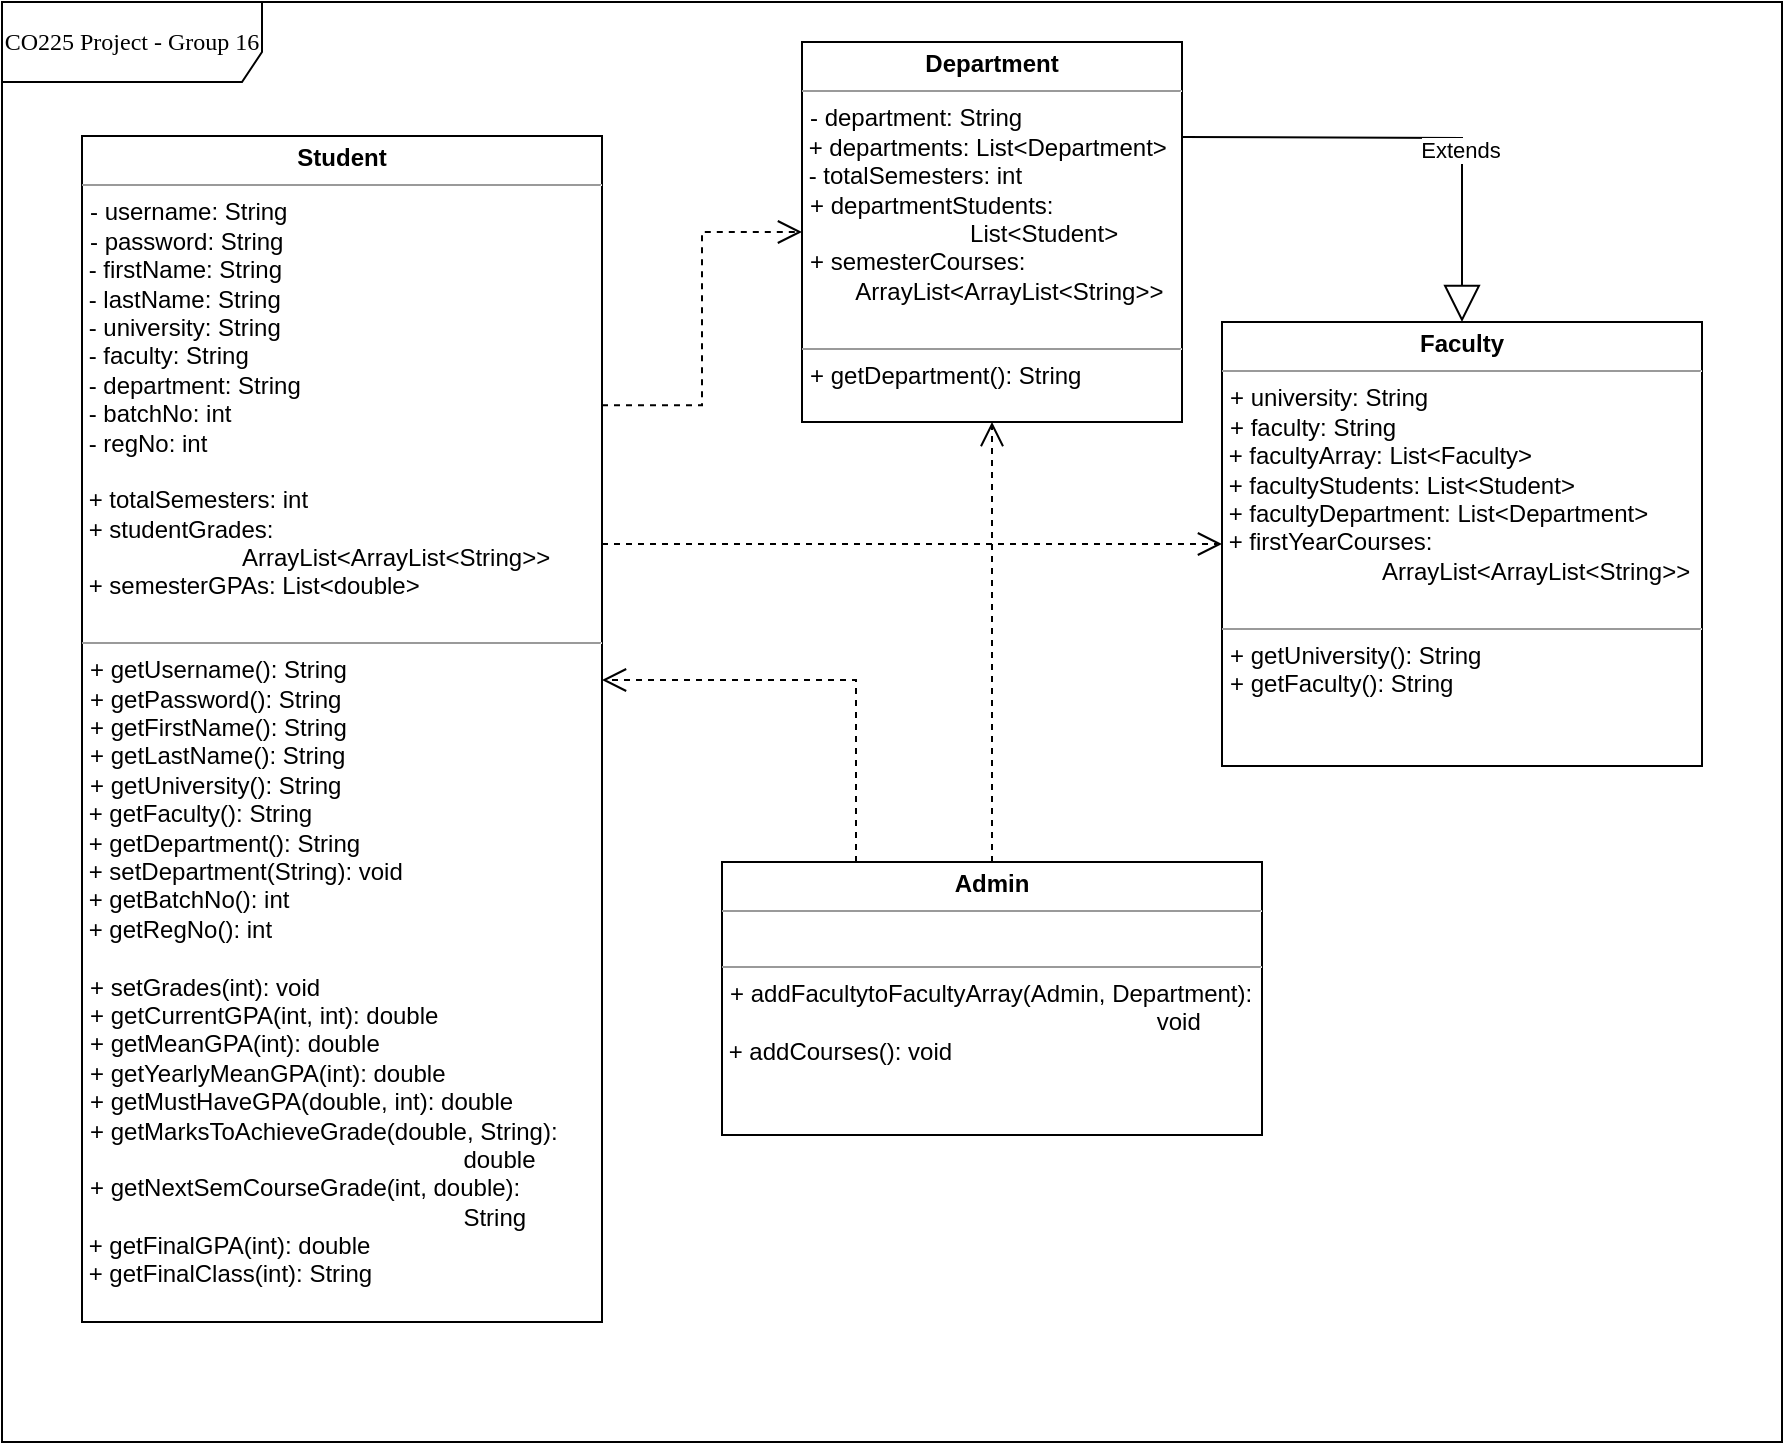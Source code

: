 <mxfile version="16.5.1" type="device"><diagram name="Page-1" id="c4acf3e9-155e-7222-9cf6-157b1a14988f"><mxGraphModel dx="1038" dy="649" grid="1" gridSize="10" guides="1" tooltips="1" connect="1" arrows="1" fold="1" page="1" pageScale="1" pageWidth="850" pageHeight="1100" background="none" math="0" shadow="0"><root><mxCell id="0"/><mxCell id="1" parent="0"/><mxCell id="17acba5748e5396b-1" value="&lt;font style=&quot;font-size: 12px&quot;&gt;CO225 Project - Group 16&lt;/font&gt;" style="shape=umlFrame;whiteSpace=wrap;html=1;rounded=0;shadow=0;comic=0;labelBackgroundColor=none;strokeWidth=1;fontFamily=Verdana;fontSize=10;align=center;width=130;height=40;" parent="1" vertex="1"><mxGeometry x="20" y="20" width="890" height="720" as="geometry"/></mxCell><mxCell id="5d2195bd80daf111-38" style="edgeStyle=orthogonalEdgeStyle;rounded=0;html=1;dashed=1;labelBackgroundColor=none;startFill=0;endArrow=open;endFill=0;endSize=10;fontFamily=Verdana;fontSize=10;entryX=0.5;entryY=0;entryDx=0;entryDy=0;" parent="1" edge="1"><mxGeometry relative="1" as="geometry"><Array as="points"><mxPoint x="510" y="721"/></Array><mxPoint x="650" y="721" as="sourcePoint"/></mxGeometry></mxCell><mxCell id="5d2195bd80daf111-41" style="edgeStyle=orthogonalEdgeStyle;rounded=0;html=1;dashed=1;labelBackgroundColor=none;startFill=0;endArrow=open;endFill=0;endSize=10;fontFamily=Verdana;fontSize=10;" parent="1" edge="1"><mxGeometry relative="1" as="geometry"><Array as="points"/><mxPoint x="730" y="603" as="sourcePoint"/></mxGeometry></mxCell><mxCell id="5d2195bd80daf111-35" style="edgeStyle=orthogonalEdgeStyle;rounded=0;html=1;dashed=1;labelBackgroundColor=none;startFill=0;endArrow=open;endFill=0;endSize=10;fontFamily=Verdana;fontSize=10;exitX=1.009;exitY=0.361;exitDx=0;exitDy=0;exitPerimeter=0;" parent="1" edge="1"><mxGeometry relative="1" as="geometry"><Array as="points"><mxPoint x="630" y="874"/><mxPoint x="630" y="905"/></Array><mxPoint x="670" y="905" as="targetPoint"/></mxGeometry></mxCell><mxCell id="5d2195bd80daf111-36" style="edgeStyle=orthogonalEdgeStyle;rounded=0;html=1;dashed=1;labelBackgroundColor=none;startFill=0;endArrow=open;endFill=0;endSize=10;fontFamily=Verdana;fontSize=10;exitX=0.5;exitY=0;exitDx=0;exitDy=0;entryX=0.5;entryY=1;entryDx=0;entryDy=0;" parent="1" source="5d2195bd80daf111-19" target="5d2195bd80daf111-15" edge="1"><mxGeometry relative="1" as="geometry"><Array as="points"><mxPoint x="515" y="380"/><mxPoint x="515" y="380"/></Array><mxPoint x="490.0" y="520" as="targetPoint"/></mxGeometry></mxCell><mxCell id="5d2195bd80daf111-10" value="&lt;p style=&quot;margin: 0px ; margin-top: 4px ; text-align: center&quot;&gt;&lt;b&gt;Faculty&lt;/b&gt;&lt;/p&gt;&lt;hr size=&quot;1&quot;&gt;&lt;p style=&quot;margin: 0px ; margin-left: 4px&quot;&gt;+ university: String&lt;br&gt;+ faculty: String&lt;/p&gt;&amp;nbsp;+ facultyArray:&amp;nbsp;List&amp;lt;Faculty&amp;gt;&lt;br&gt;&amp;nbsp;+ facultyStudents:&amp;nbsp;List&amp;lt;Student&amp;gt;&lt;br&gt;&amp;nbsp;+ facultyDepartment:&amp;nbsp;List&amp;lt;Department&amp;gt;&lt;br&gt;&amp;nbsp;+ firstYearCourses:&lt;br&gt;&lt;span style=&quot;white-space: pre&quot;&gt;&#9;&lt;/span&gt;&lt;span style=&quot;white-space: pre&quot;&gt;&#9;&lt;/span&gt;&lt;span style=&quot;white-space: pre&quot;&gt;&#9;&lt;/span&gt;ArrayList&amp;lt;ArrayList&amp;lt;String&amp;gt;&amp;gt;&lt;br&gt;&lt;br&gt;&lt;hr size=&quot;1&quot;&gt;&lt;p style=&quot;margin: 0px ; margin-left: 4px&quot;&gt;+ getUniversity(): String&lt;br&gt;+ getFaculty(): String&lt;/p&gt;" style="verticalAlign=top;align=left;overflow=fill;fontSize=12;fontFamily=Helvetica;html=1;rounded=0;shadow=0;comic=0;labelBackgroundColor=none;strokeWidth=1" parent="1" vertex="1"><mxGeometry x="630" y="180" width="240" height="222" as="geometry"/></mxCell><mxCell id="5d2195bd80daf111-26" style="edgeStyle=orthogonalEdgeStyle;rounded=0;html=1;dashed=1;labelBackgroundColor=none;startFill=0;endArrow=open;endFill=0;endSize=10;fontFamily=Verdana;fontSize=10;exitX=1;exitY=0.227;exitDx=0;exitDy=0;exitPerimeter=0;entryX=0;entryY=0.5;entryDx=0;entryDy=0;" parent="1" source="5d2195bd80daf111-18" target="5d2195bd80daf111-15" edge="1"><mxGeometry relative="1" as="geometry"><Array as="points"/><mxPoint x="685" y="300" as="targetPoint"/></mxGeometry></mxCell><mxCell id="5d2195bd80daf111-15" value="&lt;p style=&quot;margin: 0px ; margin-top: 4px ; text-align: center&quot;&gt;&lt;b&gt;Department&lt;/b&gt;&lt;/p&gt;&lt;hr size=&quot;1&quot;&gt;&lt;p style=&quot;margin: 0px ; margin-left: 4px&quot;&gt;- department: String&lt;/p&gt;&amp;nbsp;+ departments: List&amp;lt;Department&amp;gt;&lt;br&gt;&amp;nbsp;- totalSemesters: int&lt;p style=&quot;margin: 0px ; margin-left: 4px&quot;&gt;+ departmentStudents:&amp;nbsp;&lt;/p&gt;&lt;p style=&quot;margin: 0px ; margin-left: 4px&quot;&gt;&lt;span&gt;&#9;&lt;/span&gt;&lt;span&gt;&#9;&lt;/span&gt;&lt;span style=&quot;white-space: pre&quot;&gt;&#9;&lt;/span&gt;&lt;span style=&quot;white-space: pre&quot;&gt;&#9;&lt;/span&gt;&lt;span style=&quot;white-space: pre&quot;&gt;&#9;&lt;/span&gt;List&amp;lt;Student&amp;gt;&lt;br&gt;+ semesterCourses:&amp;nbsp;&lt;/p&gt;&lt;p style=&quot;margin: 0px ; margin-left: 4px&quot;&gt;&lt;/p&gt;&lt;span style=&quot;white-space: pre&quot;&gt;&#9;&lt;/span&gt;ArrayList&amp;lt;ArrayList&amp;lt;String&amp;gt;&amp;gt;&lt;p style=&quot;margin: 0px ; margin-left: 4px&quot;&gt;&lt;br&gt;&lt;/p&gt;&lt;hr size=&quot;1&quot;&gt;&lt;p style=&quot;margin: 0px ; margin-left: 4px&quot;&gt;+ getDepartment(): String&lt;/p&gt;&lt;p style=&quot;margin: 0px ; margin-left: 4px&quot;&gt;&lt;br&gt;&lt;/p&gt;" style="verticalAlign=top;align=left;overflow=fill;fontSize=12;fontFamily=Helvetica;html=1;rounded=0;shadow=0;comic=0;labelBackgroundColor=none;strokeWidth=1" parent="1" vertex="1"><mxGeometry x="420" y="40" width="190" height="190" as="geometry"/></mxCell><mxCell id="5d2195bd80daf111-18" value="&lt;p style=&quot;margin: 0px ; margin-top: 4px ; text-align: center&quot;&gt;&lt;b&gt;Student&lt;/b&gt;&lt;/p&gt;&lt;hr size=&quot;1&quot;&gt;&lt;p style=&quot;margin: 0px ; margin-left: 4px&quot;&gt;- username: String&lt;br&gt;- password: String&amp;nbsp;&lt;/p&gt;&amp;nbsp;- firstName: String&lt;br&gt;&amp;nbsp;- lastName: String&lt;br&gt;&amp;nbsp;- university: String&lt;br&gt;&amp;nbsp;- faculty: String&lt;br&gt;&amp;nbsp;- department: String&lt;br&gt;&amp;nbsp;- batchNo: int&lt;br&gt;&amp;nbsp;- regNo: int&lt;br&gt;&lt;br&gt;&amp;nbsp;+ totalSemesters: int&lt;br&gt;&amp;nbsp;+ studentGrades: &lt;br&gt;&lt;span&gt;&#9;&lt;/span&gt;&lt;span&gt;&#9;&lt;/span&gt;&lt;span&gt;&#9;&lt;/span&gt;&lt;span style=&quot;white-space: pre&quot;&gt;&#9;&lt;/span&gt;&lt;span style=&quot;white-space: pre&quot;&gt;&#9;&lt;/span&gt;&lt;span style=&quot;white-space: pre&quot;&gt;&#9;&lt;/span&gt;ArrayList&amp;lt;ArrayList&amp;lt;String&amp;gt;&amp;gt; &lt;br&gt;&amp;nbsp;+ semesterGPAs: List&amp;lt;double&amp;gt;&lt;br&gt;&lt;br&gt;&lt;hr size=&quot;1&quot;&gt;&lt;p style=&quot;margin: 0px ; margin-left: 4px&quot;&gt;+ getUsername(): String&lt;/p&gt;&lt;p style=&quot;margin: 0px ; margin-left: 4px&quot;&gt;+ getPassword(): String&lt;br&gt;&lt;/p&gt;&lt;p style=&quot;margin: 0px ; margin-left: 4px&quot;&gt;+ getFirstName(): String&lt;br&gt;&lt;/p&gt;&lt;p style=&quot;margin: 0px ; margin-left: 4px&quot;&gt;+ getLastName(): String&lt;br&gt;&lt;/p&gt;&lt;p style=&quot;margin: 0px ; margin-left: 4px&quot;&gt;+ getUniversity(): String&lt;br&gt;&lt;/p&gt;&amp;nbsp;+ getFaculty(): String&lt;br&gt;&amp;nbsp;+ getDepartment(): String&lt;br&gt;&amp;nbsp;+ setDepartment(String): void&lt;br&gt;&amp;nbsp;+ getBatchNo(): int&lt;br&gt;&amp;nbsp;+ getRegNo(): int&lt;br&gt;&lt;br&gt;&lt;p style=&quot;margin: 0px ; margin-left: 4px&quot;&gt;+ setGrades(int): void&lt;/p&gt;&lt;p style=&quot;margin: 0px ; margin-left: 4px&quot;&gt;+ getCurrentGPA(int, int): double&lt;br&gt;&lt;/p&gt;&lt;p style=&quot;margin: 0px ; margin-left: 4px&quot;&gt;+ getMeanGPA(int): double&lt;/p&gt;&lt;p style=&quot;margin: 0px ; margin-left: 4px&quot;&gt;+ getYearlyMeanGPA(int): double&lt;br&gt;+ getMustHaveGPA(double, int): double&lt;/p&gt;&lt;p style=&quot;margin: 0px ; margin-left: 4px&quot;&gt;+ getMarksToAchieveGrade(double, String):&amp;nbsp;&lt;/p&gt;&lt;p style=&quot;margin: 0px ; margin-left: 4px&quot;&gt;&lt;span&gt;&#9;&lt;/span&gt;&lt;span&gt;&#9;&lt;/span&gt;&lt;span&gt;&#9;&lt;span&gt;&#9;&lt;/span&gt;&lt;span&gt;&#9;&lt;/span&gt;&lt;span&gt;&#9;&lt;/span&gt;&lt;span&gt;&#9;&lt;/span&gt;&lt;/span&gt;&lt;span&gt;&#9;&lt;/span&gt;&lt;span&gt;&#9;&lt;/span&gt;&lt;span&gt;&#9;&lt;/span&gt;&lt;span&gt;&#9;&lt;/span&gt;&lt;span&gt;&#9;&lt;/span&gt;&lt;span&gt;&#9;&lt;/span&gt;&lt;span&gt;&#9;&lt;/span&gt;&lt;span&gt;&#9;&lt;/span&gt;&lt;span style=&quot;white-space: pre&quot;&gt;&#9;&lt;/span&gt;&lt;span style=&quot;white-space: pre&quot;&gt;&#9;&lt;/span&gt;&lt;span style=&quot;white-space: pre&quot;&gt;&#9;&lt;/span&gt;&lt;span style=&quot;white-space: pre&quot;&gt;&#9;&lt;/span&gt;&lt;span style=&quot;white-space: pre&quot;&gt;&#9;&lt;/span&gt;&lt;span style=&quot;white-space: pre&quot;&gt;&#9;&lt;/span&gt;&lt;span style=&quot;white-space: pre&quot;&gt;&#9;&lt;/span&gt;double&lt;br&gt;&lt;/p&gt;&lt;p style=&quot;margin: 0px ; margin-left: 4px&quot;&gt;+ getNextSemCourseGrade(int, double):&amp;nbsp;&lt;/p&gt;&lt;p style=&quot;margin: 0px ; margin-left: 4px&quot;&gt;&lt;span&gt;&#9;&lt;/span&gt;&lt;span&gt;&#9;&lt;/span&gt;&lt;span&gt;&#9;&lt;span&gt;&#9;&lt;/span&gt;&lt;span&gt;&#9;&lt;/span&gt;&lt;span&gt;&#9;&lt;/span&gt;&lt;span&gt;&#9;&lt;/span&gt;&lt;/span&gt;&lt;span&gt;&#9;&lt;/span&gt;&lt;span&gt;&#9;&lt;/span&gt;&lt;span&gt;&#9;&lt;/span&gt;&lt;span&gt;&#9;&lt;/span&gt;&lt;span&gt;&#9;&lt;/span&gt;&lt;span&gt;&#9;&lt;/span&gt;&lt;span&gt;&#9;&lt;/span&gt;&lt;span&gt;&#9;&lt;/span&gt;&lt;span style=&quot;white-space: pre&quot;&gt;&#9;&lt;/span&gt;&lt;span style=&quot;white-space: pre&quot;&gt;&#9;&lt;/span&gt;&lt;span style=&quot;white-space: pre&quot;&gt;&#9;&lt;/span&gt;&lt;span style=&quot;white-space: pre&quot;&gt;&#9;&lt;/span&gt;&lt;span style=&quot;white-space: pre&quot;&gt;&#9;&lt;/span&gt;&lt;span style=&quot;white-space: pre&quot;&gt;&#9;&lt;/span&gt;&lt;span style=&quot;white-space: pre&quot;&gt;&#9;&lt;/span&gt;String&lt;br&gt;&lt;/p&gt;&amp;nbsp;+ getFinalGPA(int): double&lt;br&gt;&amp;nbsp;+ getFinalClass(int): String" style="verticalAlign=top;align=left;overflow=fill;fontSize=12;fontFamily=Helvetica;html=1;rounded=0;shadow=0;comic=0;labelBackgroundColor=none;strokeWidth=1" parent="1" vertex="1"><mxGeometry x="60" y="87" width="260" height="593" as="geometry"/></mxCell><mxCell id="5d2195bd80daf111-19" value="&lt;p style=&quot;margin: 0px ; margin-top: 4px ; text-align: center&quot;&gt;&lt;b&gt;Admin&lt;/b&gt;&lt;/p&gt;&lt;hr size=&quot;1&quot;&gt;&lt;p style=&quot;margin: 0px ; margin-left: 4px&quot;&gt;&lt;br&gt;&lt;/p&gt;&lt;hr size=&quot;1&quot;&gt;&lt;p style=&quot;margin: 0px ; margin-left: 4px&quot;&gt;+ addFacultytoFacultyArray(Admin, Department):&amp;nbsp;&lt;/p&gt;&lt;p style=&quot;margin: 0px ; margin-left: 4px&quot;&gt;&lt;span style=&quot;white-space: pre&quot;&gt;&#9;&lt;/span&gt;&lt;span style=&quot;white-space: pre&quot;&gt;&#9;&lt;/span&gt;&lt;span style=&quot;white-space: pre&quot;&gt;&#9;&lt;/span&gt;&lt;span style=&quot;white-space: pre&quot;&gt;&#9;&lt;/span&gt;&lt;span style=&quot;white-space: pre&quot;&gt;&#9;&lt;/span&gt;&lt;span style=&quot;white-space: pre&quot;&gt;&#9;&lt;/span&gt;&lt;span style=&quot;white-space: pre&quot;&gt;&#9;&lt;span style=&quot;white-space: pre&quot;&gt;&#9;&lt;/span&gt;&lt;/span&gt;void&lt;/p&gt;&amp;nbsp;+ addCourses(): void" style="verticalAlign=top;align=left;overflow=fill;fontSize=12;fontFamily=Helvetica;html=1;rounded=0;shadow=0;comic=0;labelBackgroundColor=none;strokeWidth=1" parent="1" vertex="1"><mxGeometry x="380" y="450" width="270" height="136.5" as="geometry"/></mxCell><mxCell id="RQ25dLfUpZosy5I5c0DL-1" value="Extends" style="endArrow=block;endSize=16;endFill=0;html=1;rounded=0;exitX=1;exitY=0.25;exitDx=0;exitDy=0;entryX=0.5;entryY=0;entryDx=0;entryDy=0;" parent="1" source="5d2195bd80daf111-15" target="5d2195bd80daf111-10" edge="1"><mxGeometry x="0.263" width="160" relative="1" as="geometry"><mxPoint x="620" y="100" as="sourcePoint"/><mxPoint x="780" y="100" as="targetPoint"/><Array as="points"><mxPoint x="750" y="88"/></Array><mxPoint x="-1" as="offset"/></mxGeometry></mxCell><mxCell id="RQ25dLfUpZosy5I5c0DL-2" style="edgeStyle=orthogonalEdgeStyle;rounded=0;html=1;dashed=1;labelBackgroundColor=none;startFill=0;endArrow=open;endFill=0;endSize=10;fontFamily=Verdana;fontSize=10;" parent="1" source="5d2195bd80daf111-19" target="5d2195bd80daf111-18" edge="1"><mxGeometry relative="1" as="geometry"><Array as="points"><mxPoint x="447" y="359"/></Array><mxPoint x="430" y="145" as="targetPoint"/><mxPoint x="330" y="220.261" as="sourcePoint"/></mxGeometry></mxCell><mxCell id="1l2QnYcGsjv3HUiTTFHu-1" style="edgeStyle=orthogonalEdgeStyle;rounded=0;html=1;dashed=1;labelBackgroundColor=none;startFill=0;endArrow=open;endFill=0;endSize=10;fontFamily=Verdana;fontSize=10;" edge="1" parent="1" source="5d2195bd80daf111-18" target="5d2195bd80daf111-10"><mxGeometry relative="1" as="geometry"><Array as="points"><mxPoint x="400" y="291"/><mxPoint x="400" y="291"/></Array><mxPoint x="430" y="145" as="targetPoint"/><mxPoint x="330" y="231.611" as="sourcePoint"/></mxGeometry></mxCell></root></mxGraphModel></diagram></mxfile>
